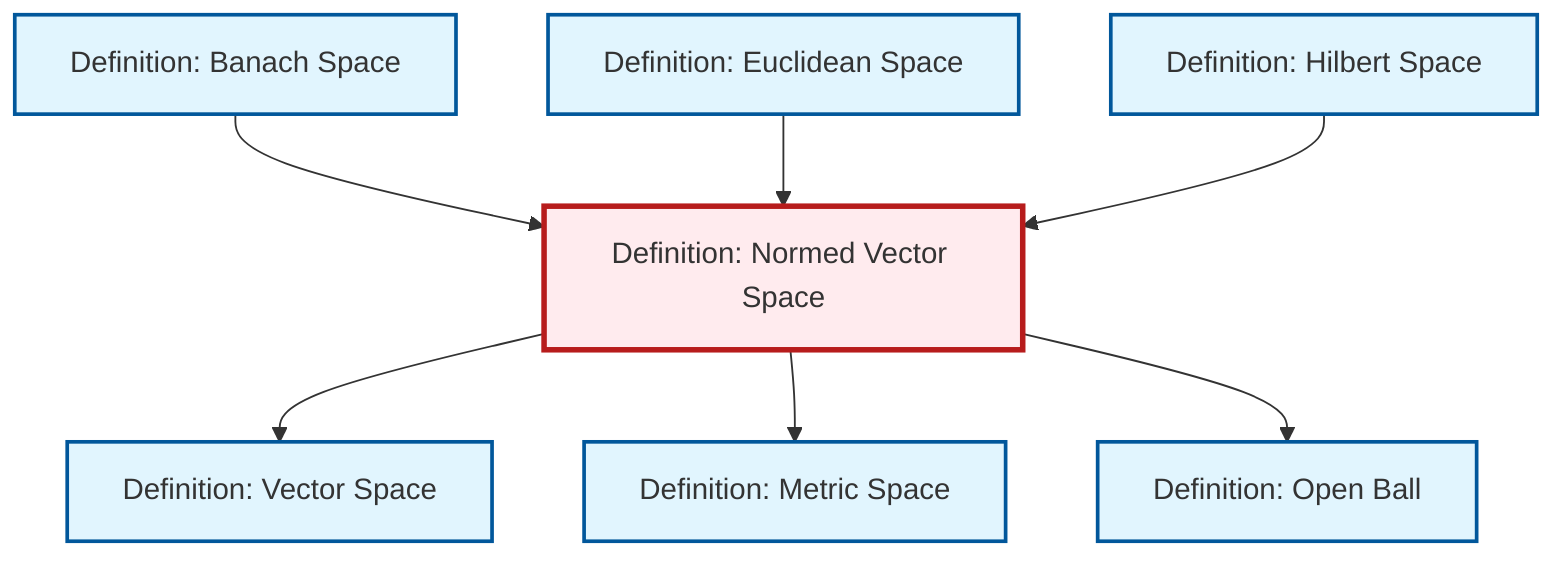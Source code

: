 graph TD
    classDef definition fill:#e1f5fe,stroke:#01579b,stroke-width:2px
    classDef theorem fill:#f3e5f5,stroke:#4a148c,stroke-width:2px
    classDef axiom fill:#fff3e0,stroke:#e65100,stroke-width:2px
    classDef example fill:#e8f5e9,stroke:#1b5e20,stroke-width:2px
    classDef current fill:#ffebee,stroke:#b71c1c,stroke-width:3px
    def-metric-space["Definition: Metric Space"]:::definition
    def-normed-vector-space["Definition: Normed Vector Space"]:::definition
    def-banach-space["Definition: Banach Space"]:::definition
    def-vector-space["Definition: Vector Space"]:::definition
    def-open-ball["Definition: Open Ball"]:::definition
    def-euclidean-space["Definition: Euclidean Space"]:::definition
    def-hilbert-space["Definition: Hilbert Space"]:::definition
    def-banach-space --> def-normed-vector-space
    def-normed-vector-space --> def-vector-space
    def-euclidean-space --> def-normed-vector-space
    def-hilbert-space --> def-normed-vector-space
    def-normed-vector-space --> def-metric-space
    def-normed-vector-space --> def-open-ball
    class def-normed-vector-space current